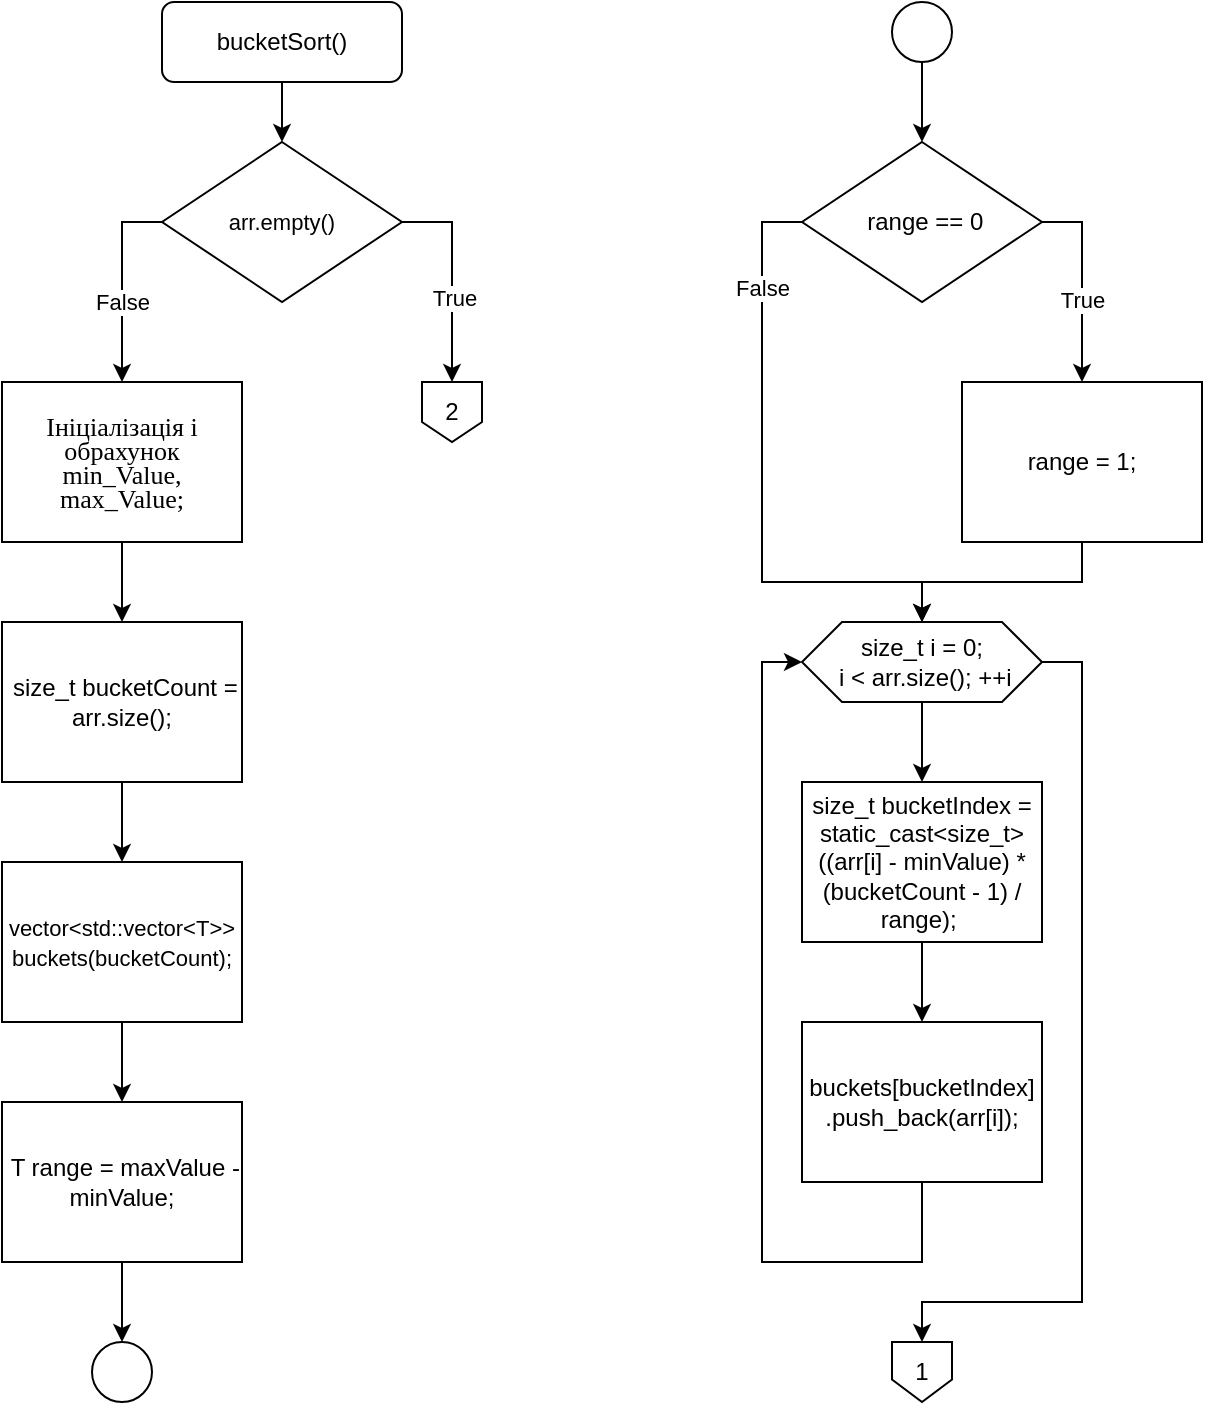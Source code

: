 <mxfile version="22.0.3" type="device" pages="2">
  <diagram name="Page-1" id="GtxulIuv0ZJrvPJFxxnx">
    <mxGraphModel dx="344" dy="209" grid="1" gridSize="10" guides="1" tooltips="1" connect="1" arrows="1" fold="1" page="1" pageScale="1" pageWidth="850" pageHeight="1100" math="0" shadow="0">
      <root>
        <mxCell id="0" />
        <mxCell id="1" parent="0" />
        <mxCell id="1n4ieiYLsxgarFRJK7ya-1" value="bucketSort()" style="rounded=1;whiteSpace=wrap;html=1;" vertex="1" parent="1">
          <mxGeometry x="340" y="50" width="120" height="40" as="geometry" />
        </mxCell>
        <mxCell id="1n4ieiYLsxgarFRJK7ya-2" value="" style="endArrow=classic;html=1;rounded=0;exitX=0.5;exitY=1;exitDx=0;exitDy=0;" edge="1" parent="1" source="1n4ieiYLsxgarFRJK7ya-1">
          <mxGeometry width="50" height="50" relative="1" as="geometry">
            <mxPoint x="350" y="180" as="sourcePoint" />
            <mxPoint x="400" y="120" as="targetPoint" />
          </mxGeometry>
        </mxCell>
        <mxCell id="1n4ieiYLsxgarFRJK7ya-3" value="&lt;div style=&quot;border-color: var(--border-color); font-family: &amp;quot;Times New Roman&amp;quot;; line-height: 12px; font-size: 13px;&quot;&gt;&lt;font style=&quot;border-color: var(--border-color); font-size: 13px;&quot;&gt;Ініціалізація і обрахунок min_Value,&lt;/font&gt;&lt;/div&gt;&lt;div style=&quot;border-color: var(--border-color); font-family: &amp;quot;Times New Roman&amp;quot;; line-height: 12px; font-size: 13px;&quot;&gt;&lt;font style=&quot;border-color: var(--border-color); font-size: 13px;&quot;&gt;max_Value;&lt;/font&gt;&lt;/div&gt;" style="rounded=0;whiteSpace=wrap;html=1;" vertex="1" parent="1">
          <mxGeometry x="260" y="240" width="120" height="80" as="geometry" />
        </mxCell>
        <mxCell id="1n4ieiYLsxgarFRJK7ya-8" style="edgeStyle=orthogonalEdgeStyle;rounded=0;orthogonalLoop=1;jettySize=auto;html=1;entryX=0.5;entryY=0;entryDx=0;entryDy=0;exitX=0;exitY=0.5;exitDx=0;exitDy=0;" edge="1" parent="1" source="1n4ieiYLsxgarFRJK7ya-5" target="1n4ieiYLsxgarFRJK7ya-3">
          <mxGeometry relative="1" as="geometry">
            <mxPoint x="320" y="230" as="targetPoint" />
          </mxGeometry>
        </mxCell>
        <mxCell id="1n4ieiYLsxgarFRJK7ya-10" value="False" style="edgeLabel;html=1;align=center;verticalAlign=middle;resizable=0;points=[];" vertex="1" connectable="0" parent="1n4ieiYLsxgarFRJK7ya-8">
          <mxGeometry x="0.057" y="-3" relative="1" as="geometry">
            <mxPoint x="3" y="7" as="offset" />
          </mxGeometry>
        </mxCell>
        <mxCell id="1n4ieiYLsxgarFRJK7ya-5" value="&lt;font style=&quot;font-size: 11px;&quot;&gt;arr.empty()&lt;/font&gt;" style="rhombus;whiteSpace=wrap;html=1;" vertex="1" parent="1">
          <mxGeometry x="340" y="120" width="120" height="80" as="geometry" />
        </mxCell>
        <mxCell id="1n4ieiYLsxgarFRJK7ya-11" value="" style="endArrow=classic;html=1;rounded=0;exitX=1;exitY=0.5;exitDx=0;exitDy=0;entryX=0.5;entryY=0;entryDx=0;entryDy=0;" edge="1" parent="1" source="1n4ieiYLsxgarFRJK7ya-5" target="0-3T1NVrwAwvUGqEx9bb-3">
          <mxGeometry width="50" height="50" relative="1" as="geometry">
            <mxPoint x="530" y="290" as="sourcePoint" />
            <mxPoint x="480" y="240" as="targetPoint" />
            <Array as="points">
              <mxPoint x="485" y="160" />
            </Array>
          </mxGeometry>
        </mxCell>
        <mxCell id="1n4ieiYLsxgarFRJK7ya-34" value="True" style="edgeLabel;html=1;align=center;verticalAlign=middle;resizable=0;points=[];" vertex="1" connectable="0" parent="1n4ieiYLsxgarFRJK7ya-11">
          <mxGeometry x="0.204" y="1" relative="1" as="geometry">
            <mxPoint as="offset" />
          </mxGeometry>
        </mxCell>
        <mxCell id="1n4ieiYLsxgarFRJK7ya-13" value="" style="endArrow=classic;html=1;rounded=0;exitX=0.5;exitY=1;exitDx=0;exitDy=0;" edge="1" parent="1" source="1n4ieiYLsxgarFRJK7ya-3">
          <mxGeometry width="50" height="50" relative="1" as="geometry">
            <mxPoint x="300" y="440" as="sourcePoint" />
            <mxPoint x="320" y="360" as="targetPoint" />
          </mxGeometry>
        </mxCell>
        <mxCell id="1n4ieiYLsxgarFRJK7ya-14" value="&amp;nbsp;size_t bucketCount = arr.size();" style="rounded=0;whiteSpace=wrap;html=1;" vertex="1" parent="1">
          <mxGeometry x="260" y="360" width="120" height="80" as="geometry" />
        </mxCell>
        <mxCell id="1n4ieiYLsxgarFRJK7ya-15" value="" style="endArrow=classic;html=1;rounded=0;exitX=0.5;exitY=1;exitDx=0;exitDy=0;" edge="1" parent="1" source="1n4ieiYLsxgarFRJK7ya-14">
          <mxGeometry width="50" height="50" relative="1" as="geometry">
            <mxPoint x="300" y="540" as="sourcePoint" />
            <mxPoint x="320" y="480" as="targetPoint" />
          </mxGeometry>
        </mxCell>
        <mxCell id="1n4ieiYLsxgarFRJK7ya-16" value="&lt;font style=&quot;font-size: 11px;&quot;&gt;vector&amp;lt;std::vector&amp;lt;T&amp;gt;&amp;gt; buckets(bucketCount);&lt;/font&gt;" style="rounded=0;whiteSpace=wrap;html=1;" vertex="1" parent="1">
          <mxGeometry x="260" y="480" width="120" height="80" as="geometry" />
        </mxCell>
        <mxCell id="1n4ieiYLsxgarFRJK7ya-17" value="" style="endArrow=classic;html=1;rounded=0;exitX=0.5;exitY=1;exitDx=0;exitDy=0;" edge="1" parent="1" source="1n4ieiYLsxgarFRJK7ya-16">
          <mxGeometry width="50" height="50" relative="1" as="geometry">
            <mxPoint x="300" y="660" as="sourcePoint" />
            <mxPoint x="320" y="600" as="targetPoint" />
          </mxGeometry>
        </mxCell>
        <mxCell id="1n4ieiYLsxgarFRJK7ya-18" value="&amp;nbsp;T range = maxValue - minValue;" style="rounded=0;whiteSpace=wrap;html=1;" vertex="1" parent="1">
          <mxGeometry x="260" y="600" width="120" height="80" as="geometry" />
        </mxCell>
        <mxCell id="1n4ieiYLsxgarFRJK7ya-19" value="" style="endArrow=classic;html=1;rounded=0;exitX=0.5;exitY=1;exitDx=0;exitDy=0;" edge="1" parent="1" source="1n4ieiYLsxgarFRJK7ya-18">
          <mxGeometry width="50" height="50" relative="1" as="geometry">
            <mxPoint x="310" y="780" as="sourcePoint" />
            <mxPoint x="320" y="720" as="targetPoint" />
          </mxGeometry>
        </mxCell>
        <mxCell id="1n4ieiYLsxgarFRJK7ya-20" value="" style="ellipse;whiteSpace=wrap;html=1;aspect=fixed;" vertex="1" parent="1">
          <mxGeometry x="305" y="720" width="30" height="30" as="geometry" />
        </mxCell>
        <mxCell id="1n4ieiYLsxgarFRJK7ya-27" style="edgeStyle=orthogonalEdgeStyle;rounded=0;orthogonalLoop=1;jettySize=auto;html=1;entryX=0.5;entryY=0;entryDx=0;entryDy=0;" edge="1" parent="1" source="1n4ieiYLsxgarFRJK7ya-21" target="1n4ieiYLsxgarFRJK7ya-26">
          <mxGeometry relative="1" as="geometry" />
        </mxCell>
        <mxCell id="1n4ieiYLsxgarFRJK7ya-21" value="" style="ellipse;whiteSpace=wrap;html=1;aspect=fixed;" vertex="1" parent="1">
          <mxGeometry x="705" y="50" width="30" height="30" as="geometry" />
        </mxCell>
        <mxCell id="1n4ieiYLsxgarFRJK7ya-26" value="&amp;nbsp;range == 0" style="rhombus;whiteSpace=wrap;html=1;" vertex="1" parent="1">
          <mxGeometry x="660" y="120" width="120" height="80" as="geometry" />
        </mxCell>
        <mxCell id="1n4ieiYLsxgarFRJK7ya-28" value="" style="endArrow=classic;html=1;rounded=0;" edge="1" parent="1">
          <mxGeometry width="50" height="50" relative="1" as="geometry">
            <mxPoint x="780" y="160" as="sourcePoint" />
            <mxPoint x="800" y="240" as="targetPoint" />
            <Array as="points">
              <mxPoint x="800" y="160" />
            </Array>
          </mxGeometry>
        </mxCell>
        <mxCell id="1n4ieiYLsxgarFRJK7ya-32" value="True" style="edgeLabel;html=1;align=center;verticalAlign=middle;resizable=0;points=[];" vertex="1" connectable="0" parent="1n4ieiYLsxgarFRJK7ya-28">
          <mxGeometry x="0.166" relative="1" as="geometry">
            <mxPoint as="offset" />
          </mxGeometry>
        </mxCell>
        <mxCell id="1n4ieiYLsxgarFRJK7ya-29" value="" style="endArrow=classic;html=1;rounded=0;exitX=0;exitY=0.5;exitDx=0;exitDy=0;entryX=0.5;entryY=0;entryDx=0;entryDy=0;" edge="1" parent="1" source="1n4ieiYLsxgarFRJK7ya-26">
          <mxGeometry width="50" height="50" relative="1" as="geometry">
            <mxPoint x="600" y="340" as="sourcePoint" />
            <mxPoint x="720" y="360" as="targetPoint" />
            <Array as="points">
              <mxPoint x="640" y="160" />
              <mxPoint x="640" y="340" />
              <mxPoint x="720" y="340" />
            </Array>
          </mxGeometry>
        </mxCell>
        <mxCell id="1n4ieiYLsxgarFRJK7ya-33" value="False" style="edgeLabel;html=1;align=center;verticalAlign=middle;resizable=0;points=[];" vertex="1" connectable="0" parent="1n4ieiYLsxgarFRJK7ya-29">
          <mxGeometry x="0.166" y="-2" relative="1" as="geometry">
            <mxPoint x="2" y="-122" as="offset" />
          </mxGeometry>
        </mxCell>
        <mxCell id="1n4ieiYLsxgarFRJK7ya-37" style="edgeStyle=orthogonalEdgeStyle;rounded=0;orthogonalLoop=1;jettySize=auto;html=1;entryX=0.5;entryY=0;entryDx=0;entryDy=0;" edge="1" parent="1" source="1n4ieiYLsxgarFRJK7ya-35">
          <mxGeometry relative="1" as="geometry">
            <mxPoint x="720" y="360" as="targetPoint" />
            <Array as="points">
              <mxPoint x="800" y="340" />
              <mxPoint x="720" y="340" />
              <mxPoint x="721" y="360" />
            </Array>
          </mxGeometry>
        </mxCell>
        <mxCell id="1n4ieiYLsxgarFRJK7ya-35" value="range = 1;" style="rounded=0;whiteSpace=wrap;html=1;" vertex="1" parent="1">
          <mxGeometry x="740" y="240" width="120" height="80" as="geometry" />
        </mxCell>
        <mxCell id="1n4ieiYLsxgarFRJK7ya-47" style="edgeStyle=orthogonalEdgeStyle;rounded=0;orthogonalLoop=1;jettySize=auto;html=1;entryX=0.5;entryY=0;entryDx=0;entryDy=0;exitX=1;exitY=0.5;exitDx=0;exitDy=0;" edge="1" parent="1" source="1n4ieiYLsxgarFRJK7ya-39">
          <mxGeometry relative="1" as="geometry">
            <mxPoint x="720" y="720" as="targetPoint" />
            <Array as="points">
              <mxPoint x="800" y="380" />
              <mxPoint x="800" y="700" />
              <mxPoint x="720" y="700" />
            </Array>
          </mxGeometry>
        </mxCell>
        <mxCell id="1n4ieiYLsxgarFRJK7ya-39" value="size_t i = 0;&lt;br&gt;&amp;nbsp;i &amp;lt; arr.size(); ++i" style="shape=hexagon;perimeter=hexagonPerimeter2;whiteSpace=wrap;html=1;fixedSize=1;" vertex="1" parent="1">
          <mxGeometry x="660" y="360" width="120" height="40" as="geometry" />
        </mxCell>
        <mxCell id="1n4ieiYLsxgarFRJK7ya-40" value="" style="endArrow=classic;html=1;rounded=0;exitX=0.5;exitY=1;exitDx=0;exitDy=0;" edge="1" parent="1" source="1n4ieiYLsxgarFRJK7ya-39">
          <mxGeometry width="50" height="50" relative="1" as="geometry">
            <mxPoint x="670" y="530" as="sourcePoint" />
            <mxPoint x="720" y="440" as="targetPoint" />
          </mxGeometry>
        </mxCell>
        <mxCell id="1n4ieiYLsxgarFRJK7ya-41" value="size_t bucketIndex = static_cast&amp;lt;size_t&amp;gt;((arr[i] - minValue) * (bucketCount - 1) / range);&amp;nbsp;" style="rounded=0;whiteSpace=wrap;html=1;" vertex="1" parent="1">
          <mxGeometry x="660" y="440" width="120" height="80" as="geometry" />
        </mxCell>
        <mxCell id="1n4ieiYLsxgarFRJK7ya-42" value="" style="endArrow=classic;html=1;rounded=0;exitX=0.5;exitY=1;exitDx=0;exitDy=0;" edge="1" parent="1" source="1n4ieiYLsxgarFRJK7ya-41">
          <mxGeometry width="50" height="50" relative="1" as="geometry">
            <mxPoint x="690" y="630" as="sourcePoint" />
            <mxPoint x="720" y="560" as="targetPoint" />
          </mxGeometry>
        </mxCell>
        <mxCell id="1n4ieiYLsxgarFRJK7ya-43" value="buckets[bucketIndex]&lt;br&gt;.push_back(arr[i]);" style="rounded=0;whiteSpace=wrap;html=1;" vertex="1" parent="1">
          <mxGeometry x="660" y="560" width="120" height="80" as="geometry" />
        </mxCell>
        <mxCell id="1n4ieiYLsxgarFRJK7ya-44" value="" style="endArrow=classic;html=1;rounded=0;exitX=0.5;exitY=1;exitDx=0;exitDy=0;entryX=0;entryY=0.5;entryDx=0;entryDy=0;" edge="1" parent="1" source="1n4ieiYLsxgarFRJK7ya-43" target="1n4ieiYLsxgarFRJK7ya-39">
          <mxGeometry width="50" height="50" relative="1" as="geometry">
            <mxPoint x="700" y="740" as="sourcePoint" />
            <mxPoint x="650" y="410" as="targetPoint" />
            <Array as="points">
              <mxPoint x="720" y="680" />
              <mxPoint x="640" y="680" />
              <mxPoint x="640" y="380" />
            </Array>
          </mxGeometry>
        </mxCell>
        <mxCell id="1n4ieiYLsxgarFRJK7ya-48" value="1" style="shape=offPageConnector;whiteSpace=wrap;html=1;" vertex="1" parent="1">
          <mxGeometry x="705" y="720" width="30" height="30" as="geometry" />
        </mxCell>
        <mxCell id="0-3T1NVrwAwvUGqEx9bb-3" value="2" style="shape=offPageConnector;whiteSpace=wrap;html=1;size=0.333;" vertex="1" parent="1">
          <mxGeometry x="470" y="240" width="30" height="30" as="geometry" />
        </mxCell>
      </root>
    </mxGraphModel>
  </diagram>
  <diagram id="NzFH4e6ftkF66xoSdwfb" name="Page-2">
    <mxGraphModel dx="1400" dy="851" grid="1" gridSize="10" guides="1" tooltips="1" connect="1" arrows="1" fold="1" page="1" pageScale="1" pageWidth="850" pageHeight="1100" math="0" shadow="0">
      <root>
        <mxCell id="0" />
        <mxCell id="1" parent="0" />
        <mxCell id="4eLtIL_VvIKtKYUzh_sT-4" style="edgeStyle=orthogonalEdgeStyle;rounded=0;orthogonalLoop=1;jettySize=auto;html=1;entryX=0.5;entryY=0;entryDx=0;entryDy=0;" edge="1" parent="1" source="4eLtIL_VvIKtKYUzh_sT-1" target="4eLtIL_VvIKtKYUzh_sT-3">
          <mxGeometry relative="1" as="geometry" />
        </mxCell>
        <mxCell id="4eLtIL_VvIKtKYUzh_sT-1" value="1" style="shape=offPageConnector;whiteSpace=wrap;html=1;" vertex="1" parent="1">
          <mxGeometry x="305" width="30" height="30" as="geometry" />
        </mxCell>
        <mxCell id="4eLtIL_VvIKtKYUzh_sT-3" value="size_t index = 0;" style="rounded=0;whiteSpace=wrap;html=1;" vertex="1" parent="1">
          <mxGeometry x="260" y="70" width="120" height="80" as="geometry" />
        </mxCell>
        <mxCell id="4eLtIL_VvIKtKYUzh_sT-5" value="" style="endArrow=classic;html=1;rounded=0;exitX=0.5;exitY=1;exitDx=0;exitDy=0;" edge="1" parent="1" source="4eLtIL_VvIKtKYUzh_sT-3">
          <mxGeometry width="50" height="50" relative="1" as="geometry">
            <mxPoint x="310" y="270" as="sourcePoint" />
            <mxPoint x="320" y="190" as="targetPoint" />
          </mxGeometry>
        </mxCell>
        <mxCell id="uuhoOP7kaAulzKjO-Wya-1" value="size_t i = 0; i &amp;lt; bucketCount; ++i" style="shape=hexagon;perimeter=hexagonPerimeter2;whiteSpace=wrap;html=1;fixedSize=1;" vertex="1" parent="1">
          <mxGeometry x="260" y="190" width="120" height="40" as="geometry" />
        </mxCell>
        <mxCell id="uuhoOP7kaAulzKjO-Wya-2" value="" style="endArrow=classic;html=1;rounded=0;exitX=0.5;exitY=1;exitDx=0;exitDy=0;" edge="1" parent="1" source="uuhoOP7kaAulzKjO-Wya-1">
          <mxGeometry width="50" height="50" relative="1" as="geometry">
            <mxPoint x="330" y="360" as="sourcePoint" />
            <mxPoint x="320" y="270" as="targetPoint" />
          </mxGeometry>
        </mxCell>
        <mxCell id="uuhoOP7kaAulzKjO-Wya-7" style="edgeStyle=orthogonalEdgeStyle;rounded=0;orthogonalLoop=1;jettySize=auto;html=1;" edge="1" parent="1" source="uuhoOP7kaAulzKjO-Wya-5">
          <mxGeometry relative="1" as="geometry">
            <mxPoint x="320" y="350" as="targetPoint" />
          </mxGeometry>
        </mxCell>
        <mxCell id="uuhoOP7kaAulzKjO-Wya-5" value="size_t j = 1; j &amp;lt; buckets[i].size();&lt;br&gt;&amp;nbsp;++j" style="shape=hexagon;perimeter=hexagonPerimeter2;whiteSpace=wrap;html=1;fixedSize=1;" vertex="1" parent="1">
          <mxGeometry x="260" y="270" width="120" height="40" as="geometry" />
        </mxCell>
        <mxCell id="uuhoOP7kaAulzKjO-Wya-6" value="&lt;div&gt;T key = buckets[i][j];&lt;/div&gt;&lt;div&gt;&lt;span style=&quot;background-color: initial;&quot;&gt;int k = j - 1;&lt;/span&gt;&lt;/div&gt;" style="rounded=0;whiteSpace=wrap;html=1;align=center;" vertex="1" parent="1">
          <mxGeometry x="260" y="350" width="120" height="80" as="geometry" />
        </mxCell>
        <mxCell id="uuhoOP7kaAulzKjO-Wya-8" value="" style="endArrow=classic;html=1;rounded=0;exitX=0.5;exitY=1;exitDx=0;exitDy=0;entryX=0.5;entryY=0;entryDx=0;entryDy=0;" edge="1" parent="1" source="uuhoOP7kaAulzKjO-Wya-6" target="uuhoOP7kaAulzKjO-Wya-9">
          <mxGeometry width="50" height="50" relative="1" as="geometry">
            <mxPoint x="330" y="610" as="sourcePoint" />
            <mxPoint x="320" y="490" as="targetPoint" />
          </mxGeometry>
        </mxCell>
        <mxCell id="uuhoOP7kaAulzKjO-Wya-9" value="&lt;font style=&quot;font-size: 12px;&quot;&gt;k &amp;gt;= 0 &amp;amp;&amp;amp;&lt;br&gt;&amp;nbsp;buckets[i][k] &amp;gt; key&lt;br&gt;&lt;br&gt;&lt;/font&gt;" style="rhombus;whiteSpace=wrap;html=1;" vertex="1" parent="1">
          <mxGeometry x="260" y="470" width="120" height="80" as="geometry" />
        </mxCell>
        <mxCell id="uuhoOP7kaAulzKjO-Wya-10" value="" style="endArrow=classic;html=1;rounded=0;exitX=0.5;exitY=1;exitDx=0;exitDy=0;entryX=0.5;entryY=0;entryDx=0;entryDy=0;" edge="1" parent="1" source="uuhoOP7kaAulzKjO-Wya-9" target="KURrDzS3uwJ-rzJ-qYGg-1">
          <mxGeometry width="50" height="50" relative="1" as="geometry">
            <mxPoint x="410" y="610" as="sourcePoint" />
            <mxPoint x="400" y="590" as="targetPoint" />
            <Array as="points" />
          </mxGeometry>
        </mxCell>
        <mxCell id="uuhoOP7kaAulzKjO-Wya-12" value="True" style="edgeLabel;html=1;align=center;verticalAlign=middle;resizable=0;points=[];" vertex="1" connectable="0" parent="uuhoOP7kaAulzKjO-Wya-10">
          <mxGeometry x="0.247" y="-1" relative="1" as="geometry">
            <mxPoint x="1" y="-8" as="offset" />
          </mxGeometry>
        </mxCell>
        <mxCell id="uuhoOP7kaAulzKjO-Wya-13" value="" style="endArrow=classic;html=1;rounded=0;exitX=1;exitY=0.5;exitDx=0;exitDy=0;entryX=0.5;entryY=0;entryDx=0;entryDy=0;" edge="1" parent="1" source="uuhoOP7kaAulzKjO-Wya-9" target="KURrDzS3uwJ-rzJ-qYGg-4">
          <mxGeometry width="50" height="50" relative="1" as="geometry">
            <mxPoint x="220" y="560" as="sourcePoint" />
            <mxPoint x="320" y="790" as="targetPoint" />
            <Array as="points">
              <mxPoint x="400" y="510" />
              <mxPoint x="400" y="730" />
              <mxPoint x="320" y="730" />
              <mxPoint x="320" y="770" />
            </Array>
          </mxGeometry>
        </mxCell>
        <mxCell id="uuhoOP7kaAulzKjO-Wya-14" value="False" style="edgeLabel;html=1;align=center;verticalAlign=middle;resizable=0;points=[];" vertex="1" connectable="0" parent="uuhoOP7kaAulzKjO-Wya-13">
          <mxGeometry x="0.261" relative="1" as="geometry">
            <mxPoint y="-137" as="offset" />
          </mxGeometry>
        </mxCell>
        <mxCell id="KURrDzS3uwJ-rzJ-qYGg-1" value="&lt;div&gt;buckets[i][k + 1] = buckets[i][k];&lt;/div&gt;&lt;div&gt;k--;&lt;/div&gt;" style="rounded=0;whiteSpace=wrap;html=1;" vertex="1" parent="1">
          <mxGeometry x="260" y="590" width="120" height="80" as="geometry" />
        </mxCell>
        <mxCell id="KURrDzS3uwJ-rzJ-qYGg-3" value="" style="endArrow=classic;html=1;rounded=0;exitX=0.5;exitY=1;exitDx=0;exitDy=0;" edge="1" parent="1" source="KURrDzS3uwJ-rzJ-qYGg-1">
          <mxGeometry width="50" height="50" relative="1" as="geometry">
            <mxPoint x="320" y="750" as="sourcePoint" />
            <mxPoint x="320" y="450" as="targetPoint" />
            <Array as="points">
              <mxPoint x="320" y="710" />
              <mxPoint x="240" y="710" />
              <mxPoint x="240" y="450" />
            </Array>
          </mxGeometry>
        </mxCell>
        <mxCell id="KURrDzS3uwJ-rzJ-qYGg-4" value="&amp;nbsp;buckets[i][k + 1] = key;" style="rounded=0;whiteSpace=wrap;html=1;" vertex="1" parent="1">
          <mxGeometry x="260" y="770" width="120" height="80" as="geometry" />
        </mxCell>
        <mxCell id="KURrDzS3uwJ-rzJ-qYGg-7" value="" style="endArrow=classic;html=1;rounded=0;exitX=0.5;exitY=1;exitDx=0;exitDy=0;entryX=0;entryY=0.5;entryDx=0;entryDy=0;" edge="1" parent="1" source="KURrDzS3uwJ-rzJ-qYGg-4" target="uuhoOP7kaAulzKjO-Wya-5">
          <mxGeometry width="50" height="50" relative="1" as="geometry">
            <mxPoint x="300" y="1000" as="sourcePoint" />
            <mxPoint x="220" y="310" as="targetPoint" />
            <Array as="points">
              <mxPoint x="320" y="890" />
              <mxPoint x="200" y="890" />
              <mxPoint x="200" y="870" />
              <mxPoint x="200" y="290" />
            </Array>
          </mxGeometry>
        </mxCell>
        <mxCell id="KURrDzS3uwJ-rzJ-qYGg-8" value="" style="endArrow=classic;html=1;rounded=0;exitX=1;exitY=0.5;exitDx=0;exitDy=0;" edge="1" parent="1" source="uuhoOP7kaAulzKjO-Wya-5">
          <mxGeometry width="50" height="50" relative="1" as="geometry">
            <mxPoint x="390" y="330" as="sourcePoint" />
            <mxPoint x="320" y="940" as="targetPoint" />
            <Array as="points">
              <mxPoint x="440" y="290" />
              <mxPoint x="440" y="910" />
              <mxPoint x="320" y="910" />
            </Array>
          </mxGeometry>
        </mxCell>
        <mxCell id="KURrDzS3uwJ-rzJ-qYGg-9" value="const T&amp;amp; elem : buckets[i]" style="shape=hexagon;perimeter=hexagonPerimeter2;whiteSpace=wrap;html=1;fixedSize=1;" vertex="1" parent="1">
          <mxGeometry x="260" y="940" width="120" height="40" as="geometry" />
        </mxCell>
        <mxCell id="mk16yvxVs5lrnNVPzVj6-1" value="" style="endArrow=classic;html=1;rounded=0;exitX=0.5;exitY=1;exitDx=0;exitDy=0;" edge="1" parent="1" source="KURrDzS3uwJ-rzJ-qYGg-9">
          <mxGeometry width="50" height="50" relative="1" as="geometry">
            <mxPoint x="310" y="1070" as="sourcePoint" />
            <mxPoint x="320" y="1020" as="targetPoint" />
          </mxGeometry>
        </mxCell>
        <mxCell id="mk16yvxVs5lrnNVPzVj6-2" value="arr[index++] = elem;" style="rounded=0;whiteSpace=wrap;html=1;" vertex="1" parent="1">
          <mxGeometry x="260" y="1020" width="120" height="80" as="geometry" />
        </mxCell>
        <mxCell id="mk16yvxVs5lrnNVPzVj6-3" value="" style="endArrow=classic;html=1;rounded=0;exitX=0.5;exitY=1;exitDx=0;exitDy=0;entryX=0;entryY=0.5;entryDx=0;entryDy=0;" edge="1" parent="1" source="mk16yvxVs5lrnNVPzVj6-2" target="KURrDzS3uwJ-rzJ-qYGg-9">
          <mxGeometry width="50" height="50" relative="1" as="geometry">
            <mxPoint x="310" y="1190" as="sourcePoint" />
            <mxPoint x="360" y="1140" as="targetPoint" />
            <Array as="points">
              <mxPoint x="320" y="1120" />
              <mxPoint x="240" y="1120" />
              <mxPoint x="240" y="960" />
            </Array>
          </mxGeometry>
        </mxCell>
        <mxCell id="mk16yvxVs5lrnNVPzVj6-4" value="" style="endArrow=classic;html=1;rounded=0;exitX=1;exitY=0.5;exitDx=0;exitDy=0;entryX=0;entryY=0.5;entryDx=0;entryDy=0;" edge="1" parent="1" source="KURrDzS3uwJ-rzJ-qYGg-9" target="uuhoOP7kaAulzKjO-Wya-1">
          <mxGeometry width="50" height="50" relative="1" as="geometry">
            <mxPoint x="470" y="1100" as="sourcePoint" />
            <mxPoint x="180" y="370" as="targetPoint" />
            <Array as="points">
              <mxPoint x="420" y="960" />
              <mxPoint x="420" y="1140" />
              <mxPoint x="320" y="1140" />
              <mxPoint x="180" y="1140" />
              <mxPoint x="180" y="210" />
            </Array>
          </mxGeometry>
        </mxCell>
        <mxCell id="mk16yvxVs5lrnNVPzVj6-5" value="" style="endArrow=classic;html=1;rounded=0;exitX=1;exitY=0.5;exitDx=0;exitDy=0;" edge="1" parent="1" source="uuhoOP7kaAulzKjO-Wya-1">
          <mxGeometry width="50" height="50" relative="1" as="geometry">
            <mxPoint x="550" y="410" as="sourcePoint" />
            <mxPoint x="320" y="1200" as="targetPoint" />
            <Array as="points">
              <mxPoint x="460" y="210" />
              <mxPoint x="460" y="1160" />
              <mxPoint x="320" y="1160" />
            </Array>
          </mxGeometry>
        </mxCell>
        <mxCell id="mk16yvxVs5lrnNVPzVj6-7" value="Кінець" style="rounded=1;whiteSpace=wrap;html=1;" vertex="1" parent="1">
          <mxGeometry x="260" y="1200" width="120" height="40" as="geometry" />
        </mxCell>
        <mxCell id="qmCKlX4YaGnEAxf0xMxg-1" value="2" style="shape=offPageConnector;whiteSpace=wrap;html=1;size=0.333;" vertex="1" parent="1">
          <mxGeometry x="505" width="30" height="30" as="geometry" />
        </mxCell>
        <mxCell id="qmCKlX4YaGnEAxf0xMxg-3" value="" style="endArrow=none;html=1;rounded=0;" edge="1" parent="1">
          <mxGeometry width="50" height="50" relative="1" as="geometry">
            <mxPoint x="460" y="1160" as="sourcePoint" />
            <mxPoint x="520" y="30" as="targetPoint" />
            <Array as="points">
              <mxPoint x="520" y="1160" />
            </Array>
          </mxGeometry>
        </mxCell>
      </root>
    </mxGraphModel>
  </diagram>
</mxfile>
